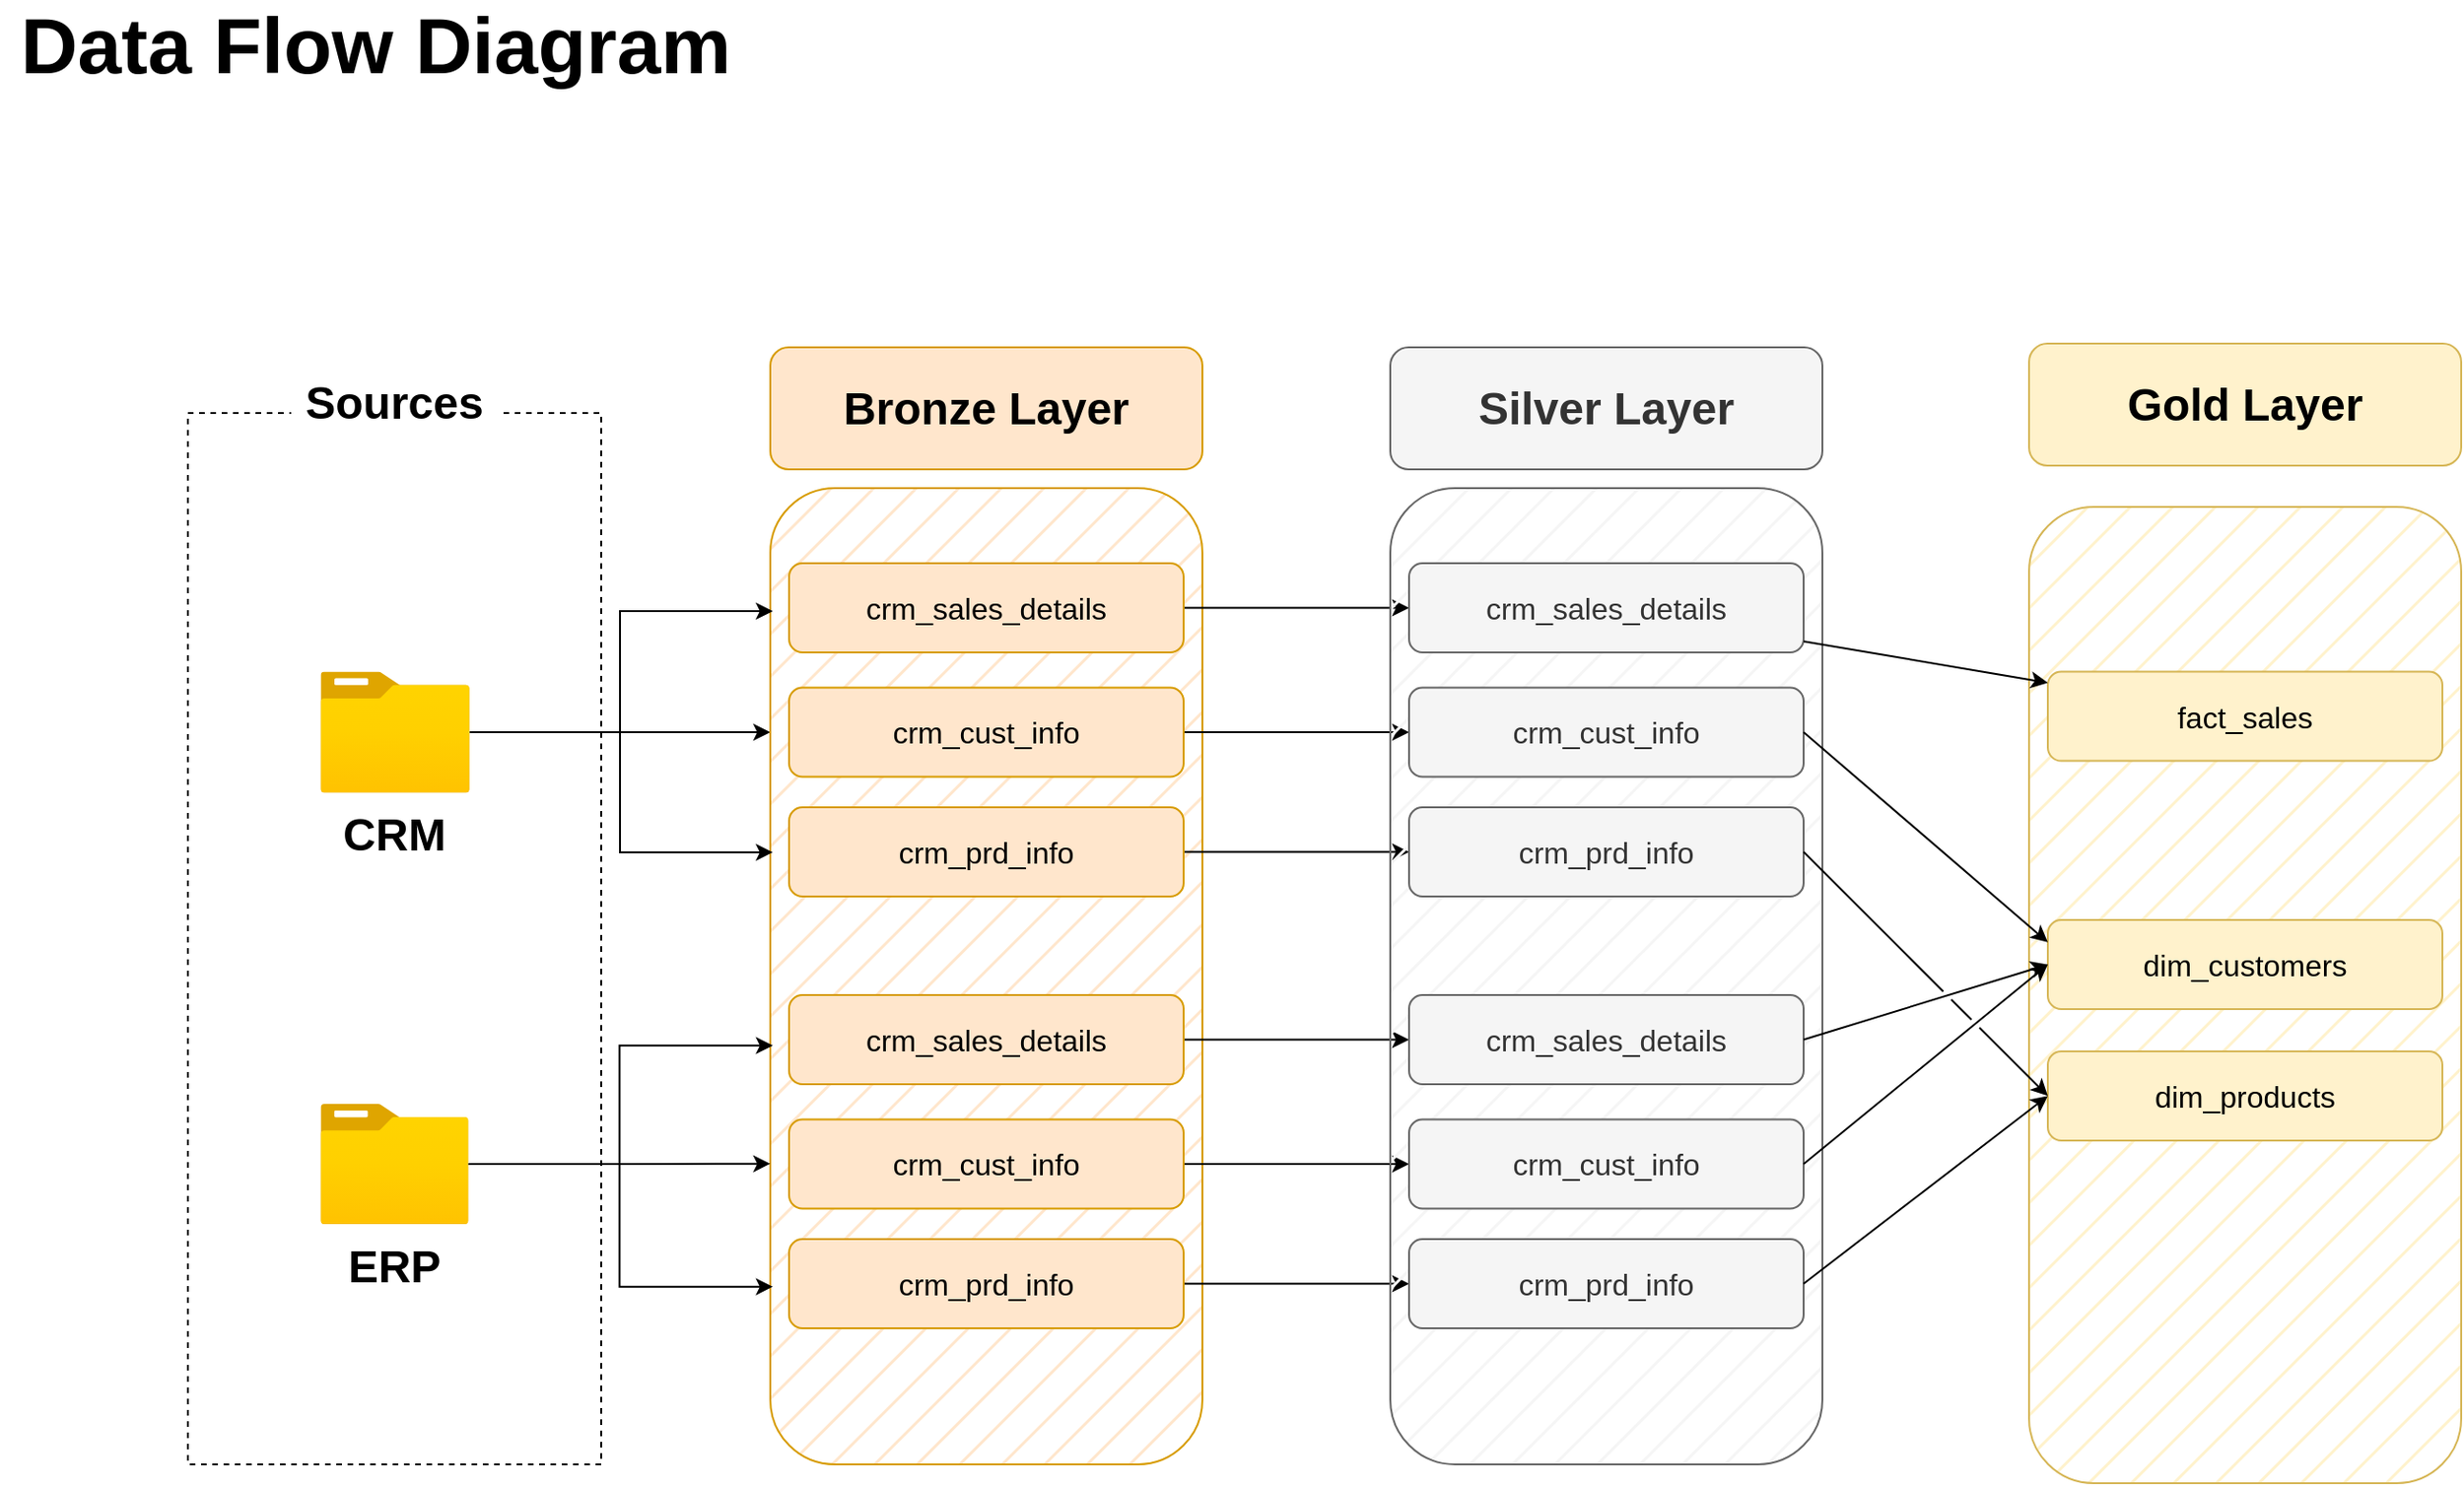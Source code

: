 <mxfile version="27.0.9">
  <diagram name="Page-1" id="8VtER9zl0mqQIgjSu1bg">
    <mxGraphModel dx="2276" dy="849" grid="1" gridSize="10" guides="1" tooltips="1" connect="1" arrows="1" fold="1" page="1" pageScale="1" pageWidth="850" pageHeight="1100" background="#ffffff" math="0" shadow="0">
      <root>
        <mxCell id="0" />
        <mxCell id="1" parent="0" />
        <mxCell id="-z0SyM2GRlD8MG_zkwOV-2" value="" style="rounded=0;whiteSpace=wrap;html=1;fillColor=none;dashed=1;" parent="1" vertex="1">
          <mxGeometry x="-710" y="290" width="220" height="560" as="geometry" />
        </mxCell>
        <mxCell id="-z0SyM2GRlD8MG_zkwOV-3" value="Sources" style="rounded=1;whiteSpace=wrap;html=1;fontSize=24;fontStyle=1;strokeColor=none;" parent="1" vertex="1">
          <mxGeometry x="-655" y="260" width="110" height="50" as="geometry" />
        </mxCell>
        <mxCell id="-z0SyM2GRlD8MG_zkwOV-38" style="edgeStyle=orthogonalEdgeStyle;rounded=0;orthogonalLoop=1;jettySize=auto;html=1;entryX=0;entryY=0.25;entryDx=0;entryDy=0;" parent="1" source="-z0SyM2GRlD8MG_zkwOV-4" target="-z0SyM2GRlD8MG_zkwOV-8" edge="1">
          <mxGeometry relative="1" as="geometry" />
        </mxCell>
        <mxCell id="-z0SyM2GRlD8MG_zkwOV-4" value="" style="image;aspect=fixed;html=1;points=[];align=center;fontSize=12;image=img/lib/azure2/general/Folder_Blank.svg;" parent="1" vertex="1">
          <mxGeometry x="-639.43" y="427.77" width="79.43" height="64.46" as="geometry" />
        </mxCell>
        <mxCell id="-z0SyM2GRlD8MG_zkwOV-5" value="CRM" style="text;html=1;align=center;verticalAlign=middle;whiteSpace=wrap;rounded=0;fontSize=24;fontStyle=1" parent="1" vertex="1">
          <mxGeometry x="-629.71" y="500" width="60" height="30" as="geometry" />
        </mxCell>
        <mxCell id="-z0SyM2GRlD8MG_zkwOV-6" value="" style="image;aspect=fixed;html=1;points=[];align=center;fontSize=12;image=img/lib/azure2/general/Folder_Blank.svg;" parent="1" vertex="1">
          <mxGeometry x="-639.43" y="658" width="78.86" height="64" as="geometry" />
        </mxCell>
        <mxCell id="-z0SyM2GRlD8MG_zkwOV-7" value="&lt;b&gt;ERP&lt;/b&gt;" style="text;html=1;align=center;verticalAlign=middle;whiteSpace=wrap;rounded=0;fontSize=24;" parent="1" vertex="1">
          <mxGeometry x="-630" y="730" width="60" height="30" as="geometry" />
        </mxCell>
        <mxCell id="-z0SyM2GRlD8MG_zkwOV-8" value="" style="rounded=1;whiteSpace=wrap;html=1;fillColor=#ffe6cc;strokeColor=#d79b00;fillStyle=hatch;" parent="1" vertex="1">
          <mxGeometry x="-400" y="330" width="230" height="520" as="geometry" />
        </mxCell>
        <mxCell id="-z0SyM2GRlD8MG_zkwOV-10" value="Bronze Layer" style="rounded=1;whiteSpace=wrap;html=1;fillColor=#ffe6cc;strokeColor=#d79b00;fontSize=24;fontStyle=1" parent="1" vertex="1">
          <mxGeometry x="-400" y="255" width="230" height="65" as="geometry" />
        </mxCell>
        <mxCell id="6pj9EGTAsQ0h65QZk08M-29" style="edgeStyle=orthogonalEdgeStyle;rounded=0;orthogonalLoop=1;jettySize=auto;html=1;exitX=1;exitY=0.5;exitDx=0;exitDy=0;" parent="1" source="-z0SyM2GRlD8MG_zkwOV-11" target="6pj9EGTAsQ0h65QZk08M-23" edge="1">
          <mxGeometry relative="1" as="geometry" />
        </mxCell>
        <mxCell id="-z0SyM2GRlD8MG_zkwOV-11" value="crm_sales_details" style="rounded=1;whiteSpace=wrap;html=1;fillColor=#ffe6cc;strokeColor=#d79b00;fontSize=16;fontStyle=0" parent="1" vertex="1">
          <mxGeometry x="-390" y="370" width="210" height="47.5" as="geometry" />
        </mxCell>
        <mxCell id="6pj9EGTAsQ0h65QZk08M-30" style="edgeStyle=orthogonalEdgeStyle;rounded=0;orthogonalLoop=1;jettySize=auto;html=1;" parent="1" source="-z0SyM2GRlD8MG_zkwOV-15" target="6pj9EGTAsQ0h65QZk08M-24" edge="1">
          <mxGeometry relative="1" as="geometry" />
        </mxCell>
        <mxCell id="-z0SyM2GRlD8MG_zkwOV-15" value="crm_cust_info" style="rounded=1;whiteSpace=wrap;html=1;fillColor=#ffe6cc;strokeColor=#d79b00;fontSize=16;fontStyle=0" parent="1" vertex="1">
          <mxGeometry x="-390" y="436.25" width="210" height="47.5" as="geometry" />
        </mxCell>
        <mxCell id="6pj9EGTAsQ0h65QZk08M-31" style="edgeStyle=orthogonalEdgeStyle;rounded=0;orthogonalLoop=1;jettySize=auto;html=1;" parent="1" source="-z0SyM2GRlD8MG_zkwOV-16" target="6pj9EGTAsQ0h65QZk08M-25" edge="1">
          <mxGeometry relative="1" as="geometry" />
        </mxCell>
        <mxCell id="-z0SyM2GRlD8MG_zkwOV-16" value="crm_prd_info" style="rounded=1;whiteSpace=wrap;html=1;fillColor=#ffe6cc;strokeColor=#d79b00;fontSize=16;fontStyle=0" parent="1" vertex="1">
          <mxGeometry x="-390" y="500" width="210" height="47.5" as="geometry" />
        </mxCell>
        <mxCell id="6pj9EGTAsQ0h65QZk08M-32" style="edgeStyle=orthogonalEdgeStyle;rounded=0;orthogonalLoop=1;jettySize=auto;html=1;" parent="1" source="-z0SyM2GRlD8MG_zkwOV-28" target="6pj9EGTAsQ0h65QZk08M-26" edge="1">
          <mxGeometry relative="1" as="geometry" />
        </mxCell>
        <mxCell id="-z0SyM2GRlD8MG_zkwOV-28" value="crm_sales_details" style="rounded=1;whiteSpace=wrap;html=1;fillColor=#ffe6cc;strokeColor=#d79b00;fontSize=16;fontStyle=0" parent="1" vertex="1">
          <mxGeometry x="-390" y="600" width="210" height="47.5" as="geometry" />
        </mxCell>
        <mxCell id="6pj9EGTAsQ0h65QZk08M-33" style="edgeStyle=orthogonalEdgeStyle;rounded=0;orthogonalLoop=1;jettySize=auto;html=1;" parent="1" source="-z0SyM2GRlD8MG_zkwOV-29" target="6pj9EGTAsQ0h65QZk08M-27" edge="1">
          <mxGeometry relative="1" as="geometry" />
        </mxCell>
        <mxCell id="-z0SyM2GRlD8MG_zkwOV-29" value="crm_cust_info" style="rounded=1;whiteSpace=wrap;html=1;fillColor=#ffe6cc;strokeColor=#d79b00;fontSize=16;fontStyle=0" parent="1" vertex="1">
          <mxGeometry x="-390" y="666.25" width="210" height="47.5" as="geometry" />
        </mxCell>
        <mxCell id="6pj9EGTAsQ0h65QZk08M-34" style="edgeStyle=orthogonalEdgeStyle;rounded=0;orthogonalLoop=1;jettySize=auto;html=1;" parent="1" source="-z0SyM2GRlD8MG_zkwOV-30" target="6pj9EGTAsQ0h65QZk08M-28" edge="1">
          <mxGeometry relative="1" as="geometry" />
        </mxCell>
        <mxCell id="-z0SyM2GRlD8MG_zkwOV-30" value="crm_prd_info" style="rounded=1;whiteSpace=wrap;html=1;fillColor=#ffe6cc;strokeColor=#d79b00;fontSize=16;fontStyle=0" parent="1" vertex="1">
          <mxGeometry x="-390" y="730" width="210" height="47.5" as="geometry" />
        </mxCell>
        <mxCell id="-z0SyM2GRlD8MG_zkwOV-37" style="edgeStyle=orthogonalEdgeStyle;rounded=0;orthogonalLoop=1;jettySize=auto;html=1;entryX=0.006;entryY=0.818;entryDx=0;entryDy=0;entryPerimeter=0;" parent="1" source="-z0SyM2GRlD8MG_zkwOV-6" target="-z0SyM2GRlD8MG_zkwOV-8" edge="1">
          <mxGeometry relative="1" as="geometry" />
        </mxCell>
        <mxCell id="-z0SyM2GRlD8MG_zkwOV-39" style="edgeStyle=orthogonalEdgeStyle;rounded=0;orthogonalLoop=1;jettySize=auto;html=1;entryX=0.006;entryY=0.126;entryDx=0;entryDy=0;entryPerimeter=0;" parent="1" source="-z0SyM2GRlD8MG_zkwOV-4" target="-z0SyM2GRlD8MG_zkwOV-8" edge="1">
          <mxGeometry relative="1" as="geometry" />
        </mxCell>
        <mxCell id="-z0SyM2GRlD8MG_zkwOV-42" style="edgeStyle=orthogonalEdgeStyle;rounded=0;orthogonalLoop=1;jettySize=auto;html=1;entryX=0.006;entryY=0.571;entryDx=0;entryDy=0;entryPerimeter=0;" parent="1" source="-z0SyM2GRlD8MG_zkwOV-6" target="-z0SyM2GRlD8MG_zkwOV-8" edge="1">
          <mxGeometry relative="1" as="geometry" />
        </mxCell>
        <mxCell id="-z0SyM2GRlD8MG_zkwOV-44" style="edgeStyle=orthogonalEdgeStyle;rounded=0;orthogonalLoop=1;jettySize=auto;html=1;entryX=0;entryY=0.692;entryDx=0;entryDy=0;entryPerimeter=0;" parent="1" source="-z0SyM2GRlD8MG_zkwOV-6" target="-z0SyM2GRlD8MG_zkwOV-8" edge="1">
          <mxGeometry relative="1" as="geometry" />
        </mxCell>
        <mxCell id="-z0SyM2GRlD8MG_zkwOV-45" style="edgeStyle=orthogonalEdgeStyle;rounded=0;orthogonalLoop=1;jettySize=auto;html=1;entryX=0.006;entryY=0.373;entryDx=0;entryDy=0;entryPerimeter=0;" parent="1" source="-z0SyM2GRlD8MG_zkwOV-4" target="-z0SyM2GRlD8MG_zkwOV-8" edge="1">
          <mxGeometry relative="1" as="geometry" />
        </mxCell>
        <mxCell id="6pj9EGTAsQ0h65QZk08M-21" value="" style="rounded=1;whiteSpace=wrap;html=1;fillColor=#f5f5f5;strokeColor=#666666;fillStyle=hatch;fontColor=#333333;" parent="1" vertex="1">
          <mxGeometry x="-70" y="330" width="230" height="520" as="geometry" />
        </mxCell>
        <mxCell id="6pj9EGTAsQ0h65QZk08M-22" value="Silver Layer" style="rounded=1;whiteSpace=wrap;html=1;fillColor=#f5f5f5;strokeColor=#666666;fontSize=24;fontStyle=1;fontColor=#333333;" parent="1" vertex="1">
          <mxGeometry x="-70" y="255" width="230" height="65" as="geometry" />
        </mxCell>
        <mxCell id="6pj9EGTAsQ0h65QZk08M-23" value="crm_sales_details" style="rounded=1;whiteSpace=wrap;html=1;fillColor=#f5f5f5;strokeColor=#666666;fontSize=16;fontStyle=0;fontColor=#333333;" parent="1" vertex="1">
          <mxGeometry x="-60" y="370" width="210" height="47.5" as="geometry" />
        </mxCell>
        <mxCell id="6pj9EGTAsQ0h65QZk08M-24" value="crm_cust_info" style="rounded=1;whiteSpace=wrap;html=1;fillColor=#f5f5f5;strokeColor=#666666;fontSize=16;fontStyle=0;fontColor=#333333;" parent="1" vertex="1">
          <mxGeometry x="-60" y="436.25" width="210" height="47.5" as="geometry" />
        </mxCell>
        <mxCell id="6pj9EGTAsQ0h65QZk08M-25" value="crm_prd_info" style="rounded=1;whiteSpace=wrap;html=1;fillColor=#f5f5f5;strokeColor=#666666;fontSize=16;fontStyle=0;fontColor=#333333;" parent="1" vertex="1">
          <mxGeometry x="-60" y="500" width="210" height="47.5" as="geometry" />
        </mxCell>
        <mxCell id="6pj9EGTAsQ0h65QZk08M-26" value="crm_sales_details" style="rounded=1;whiteSpace=wrap;html=1;fillColor=#f5f5f5;strokeColor=#666666;fontSize=16;fontStyle=0;fontColor=#333333;" parent="1" vertex="1">
          <mxGeometry x="-60" y="600" width="210" height="47.5" as="geometry" />
        </mxCell>
        <mxCell id="6pj9EGTAsQ0h65QZk08M-27" value="crm_cust_info" style="rounded=1;whiteSpace=wrap;html=1;fillColor=#f5f5f5;strokeColor=#666666;fontSize=16;fontStyle=0;fontColor=#333333;" parent="1" vertex="1">
          <mxGeometry x="-60" y="666.25" width="210" height="47.5" as="geometry" />
        </mxCell>
        <mxCell id="6pj9EGTAsQ0h65QZk08M-28" value="crm_prd_info" style="rounded=1;whiteSpace=wrap;html=1;fillColor=#f5f5f5;strokeColor=#666666;fontSize=16;fontStyle=0;fontColor=#333333;" parent="1" vertex="1">
          <mxGeometry x="-60" y="730" width="210" height="47.5" as="geometry" />
        </mxCell>
        <mxCell id="-3F2Zj9oOCbZ74SJQN_R-7" value="" style="rounded=1;whiteSpace=wrap;html=1;fillColor=#fff2cc;strokeColor=#d6b656;fillStyle=hatch;" parent="1" vertex="1">
          <mxGeometry x="270" y="340" width="230" height="520" as="geometry" />
        </mxCell>
        <mxCell id="-3F2Zj9oOCbZ74SJQN_R-8" value="Gold Layer" style="rounded=1;whiteSpace=wrap;html=1;fillColor=#fff2cc;strokeColor=#d6b656;fontSize=24;fontStyle=1;" parent="1" vertex="1">
          <mxGeometry x="270" y="253" width="230" height="65" as="geometry" />
        </mxCell>
        <mxCell id="-3F2Zj9oOCbZ74SJQN_R-9" value="fact_sales" style="rounded=1;whiteSpace=wrap;html=1;fillColor=#fff2cc;strokeColor=#d6b656;fontSize=16;fontStyle=0;" parent="1" vertex="1">
          <mxGeometry x="280" y="427.77" width="210" height="47.5" as="geometry" />
        </mxCell>
        <mxCell id="-3F2Zj9oOCbZ74SJQN_R-10" value="dim_customers" style="rounded=1;whiteSpace=wrap;html=1;fillColor=#fff2cc;strokeColor=#d6b656;fontSize=16;fontStyle=0;" parent="1" vertex="1">
          <mxGeometry x="280" y="560" width="210" height="47.5" as="geometry" />
        </mxCell>
        <mxCell id="-3F2Zj9oOCbZ74SJQN_R-11" value="dim_products" style="rounded=1;whiteSpace=wrap;html=1;fillColor=#fff2cc;strokeColor=#d6b656;fontSize=16;fontStyle=0;" parent="1" vertex="1">
          <mxGeometry x="280" y="630" width="210" height="47.5" as="geometry" />
        </mxCell>
        <mxCell id="-3F2Zj9oOCbZ74SJQN_R-15" value="" style="endArrow=classic;html=1;rounded=0;" parent="1" source="6pj9EGTAsQ0h65QZk08M-23" target="-3F2Zj9oOCbZ74SJQN_R-9" edge="1">
          <mxGeometry width="50" height="50" relative="1" as="geometry">
            <mxPoint x="140" y="410" as="sourcePoint" />
            <mxPoint x="260" y="410" as="targetPoint" />
          </mxGeometry>
        </mxCell>
        <mxCell id="-3F2Zj9oOCbZ74SJQN_R-16" value="" style="endArrow=classic;html=1;rounded=0;exitX=1;exitY=0.5;exitDx=0;exitDy=0;entryX=0;entryY=0.25;entryDx=0;entryDy=0;jumpStyle=gap;" parent="1" source="6pj9EGTAsQ0h65QZk08M-24" target="-3F2Zj9oOCbZ74SJQN_R-10" edge="1">
          <mxGeometry width="50" height="50" relative="1" as="geometry">
            <mxPoint x="150" y="453.27" as="sourcePoint" />
            <mxPoint x="280" y="475.27" as="targetPoint" />
          </mxGeometry>
        </mxCell>
        <mxCell id="-3F2Zj9oOCbZ74SJQN_R-17" value="" style="endArrow=classic;html=1;rounded=0;exitX=1;exitY=0.5;exitDx=0;exitDy=0;entryX=0;entryY=0.5;entryDx=0;entryDy=0;jumpStyle=gap;" parent="1" source="6pj9EGTAsQ0h65QZk08M-26" target="-3F2Zj9oOCbZ74SJQN_R-10" edge="1">
          <mxGeometry width="50" height="50" relative="1" as="geometry">
            <mxPoint x="170" y="625.5" as="sourcePoint" />
            <mxPoint x="300" y="647.5" as="targetPoint" />
          </mxGeometry>
        </mxCell>
        <mxCell id="-3F2Zj9oOCbZ74SJQN_R-18" value="" style="endArrow=classic;html=1;rounded=0;exitX=1;exitY=0.5;exitDx=0;exitDy=0;entryX=0;entryY=0.5;entryDx=0;entryDy=0;jumpStyle=gap;" parent="1" source="6pj9EGTAsQ0h65QZk08M-27" target="-3F2Zj9oOCbZ74SJQN_R-10" edge="1">
          <mxGeometry width="50" height="50" relative="1" as="geometry">
            <mxPoint x="180" y="691.75" as="sourcePoint" />
            <mxPoint x="310" y="713.75" as="targetPoint" />
          </mxGeometry>
        </mxCell>
        <mxCell id="-3F2Zj9oOCbZ74SJQN_R-19" value="" style="endArrow=classic;html=1;rounded=0;entryX=0;entryY=0.5;entryDx=0;entryDy=0;jumpStyle=gap;exitX=1;exitY=0.5;exitDx=0;exitDy=0;" parent="1" source="6pj9EGTAsQ0h65QZk08M-25" target="-3F2Zj9oOCbZ74SJQN_R-11" edge="1">
          <mxGeometry width="50" height="50" relative="1" as="geometry">
            <mxPoint x="180" y="550" as="sourcePoint" />
            <mxPoint x="310" y="572" as="targetPoint" />
          </mxGeometry>
        </mxCell>
        <mxCell id="-3F2Zj9oOCbZ74SJQN_R-20" value="" style="endArrow=classic;html=1;rounded=0;exitX=1;exitY=0.5;exitDx=0;exitDy=0;entryX=0;entryY=0.5;entryDx=0;entryDy=0;jumpStyle=gap;" parent="1" source="6pj9EGTAsQ0h65QZk08M-28" target="-3F2Zj9oOCbZ74SJQN_R-11" edge="1">
          <mxGeometry width="50" height="50" relative="1" as="geometry">
            <mxPoint x="180" y="742.75" as="sourcePoint" />
            <mxPoint x="310" y="764.75" as="targetPoint" />
          </mxGeometry>
        </mxCell>
        <mxCell id="-3F2Zj9oOCbZ74SJQN_R-21" value="&lt;b&gt;Data Flow Diagram&lt;/b&gt;" style="text;html=1;align=center;verticalAlign=middle;whiteSpace=wrap;rounded=0;fontSize=42;" parent="1" vertex="1">
          <mxGeometry x="-810" y="80" width="400" height="30" as="geometry" />
        </mxCell>
      </root>
    </mxGraphModel>
  </diagram>
</mxfile>
